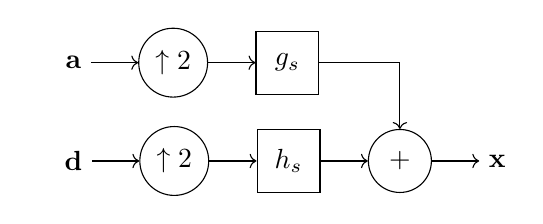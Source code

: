 \tikzstyle{filter} = [rectangle, minimum width=0.8cm, minimum height=0.8cm,text centered, draw=black]
\tikzstyle{downsampling} = [circle, minimum width=0.8cm, minimum height=0.8cm,text centered, draw=black]
\tikzstyle{branch}=[fill,shape=circle,minimum size=4pt,inner sep=0pt]
\begin{tikzpicture}[node distance=1.5cm]
    \node (d) {$\mathbf{d}$};
    \node (a) [above=0.8cm of d] {$\mathbf{a}$};
    \node (uh) [downsampling, right=0.6cm of d] {$\uparrow 2$};
    \node (ug) [downsampling, right=0.6cm of a] {$\uparrow 2$};
    \node (h) [filter, right=0.6cm of uh] {$h_s$};
    \node (g) [filter, right=0.6cm of ug] {$g_s$};
    \node (plus) [downsampling, right=0.6cm of h] {$+$};
    \node (x) [right=0.6cm of plus] {$\mathbf{x}$};

    \draw [->] (d) -- (uh);
    \draw [->] (a) -- (ug);
    \draw [->] (uh) -- (h);
    \draw [->] (ug) -- (g);
    \draw [->] (h) -- (plus);
    \draw [->] (g) -| (plus);
    \draw [->] (plus) -- (x);
\end{tikzpicture}